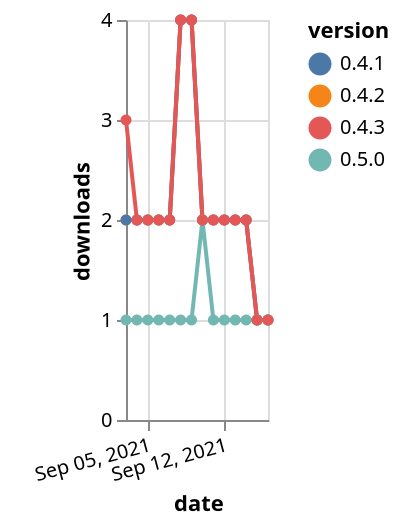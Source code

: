 {"$schema": "https://vega.github.io/schema/vega-lite/v5.json", "description": "A simple bar chart with embedded data.", "data": {"values": [{"date": "2021-09-03", "total": 2353, "delta": 2, "version": "0.4.2"}, {"date": "2021-09-04", "total": 2355, "delta": 2, "version": "0.4.2"}, {"date": "2021-09-05", "total": 2357, "delta": 2, "version": "0.4.2"}, {"date": "2021-09-06", "total": 2359, "delta": 2, "version": "0.4.2"}, {"date": "2021-09-07", "total": 2361, "delta": 2, "version": "0.4.2"}, {"date": "2021-09-08", "total": 2365, "delta": 4, "version": "0.4.2"}, {"date": "2021-09-09", "total": 2369, "delta": 4, "version": "0.4.2"}, {"date": "2021-09-10", "total": 2371, "delta": 2, "version": "0.4.2"}, {"date": "2021-09-11", "total": 2373, "delta": 2, "version": "0.4.2"}, {"date": "2021-09-12", "total": 2375, "delta": 2, "version": "0.4.2"}, {"date": "2021-09-13", "total": 2377, "delta": 2, "version": "0.4.2"}, {"date": "2021-09-14", "total": 2379, "delta": 2, "version": "0.4.2"}, {"date": "2021-09-15", "total": 2380, "delta": 1, "version": "0.4.2"}, {"date": "2021-09-16", "total": 2381, "delta": 1, "version": "0.4.2"}, {"date": "2021-09-03", "total": 2384, "delta": 2, "version": "0.4.1"}, {"date": "2021-09-04", "total": 2386, "delta": 2, "version": "0.4.1"}, {"date": "2021-09-05", "total": 2388, "delta": 2, "version": "0.4.1"}, {"date": "2021-09-06", "total": 2390, "delta": 2, "version": "0.4.1"}, {"date": "2021-09-07", "total": 2392, "delta": 2, "version": "0.4.1"}, {"date": "2021-09-08", "total": 2396, "delta": 4, "version": "0.4.1"}, {"date": "2021-09-09", "total": 2400, "delta": 4, "version": "0.4.1"}, {"date": "2021-09-10", "total": 2402, "delta": 2, "version": "0.4.1"}, {"date": "2021-09-11", "total": 2404, "delta": 2, "version": "0.4.1"}, {"date": "2021-09-12", "total": 2406, "delta": 2, "version": "0.4.1"}, {"date": "2021-09-13", "total": 2408, "delta": 2, "version": "0.4.1"}, {"date": "2021-09-14", "total": 2410, "delta": 2, "version": "0.4.1"}, {"date": "2021-09-15", "total": 2411, "delta": 1, "version": "0.4.1"}, {"date": "2021-09-16", "total": 2412, "delta": 1, "version": "0.4.1"}, {"date": "2021-09-03", "total": 180, "delta": 1, "version": "0.5.0"}, {"date": "2021-09-04", "total": 181, "delta": 1, "version": "0.5.0"}, {"date": "2021-09-05", "total": 182, "delta": 1, "version": "0.5.0"}, {"date": "2021-09-06", "total": 183, "delta": 1, "version": "0.5.0"}, {"date": "2021-09-07", "total": 184, "delta": 1, "version": "0.5.0"}, {"date": "2021-09-08", "total": 185, "delta": 1, "version": "0.5.0"}, {"date": "2021-09-09", "total": 186, "delta": 1, "version": "0.5.0"}, {"date": "2021-09-10", "total": 188, "delta": 2, "version": "0.5.0"}, {"date": "2021-09-11", "total": 189, "delta": 1, "version": "0.5.0"}, {"date": "2021-09-12", "total": 190, "delta": 1, "version": "0.5.0"}, {"date": "2021-09-13", "total": 191, "delta": 1, "version": "0.5.0"}, {"date": "2021-09-14", "total": 192, "delta": 1, "version": "0.5.0"}, {"date": "2021-09-15", "total": 193, "delta": 1, "version": "0.5.0"}, {"date": "2021-09-16", "total": 194, "delta": 1, "version": "0.5.0"}, {"date": "2021-09-03", "total": 2208, "delta": 3, "version": "0.4.3"}, {"date": "2021-09-04", "total": 2210, "delta": 2, "version": "0.4.3"}, {"date": "2021-09-05", "total": 2212, "delta": 2, "version": "0.4.3"}, {"date": "2021-09-06", "total": 2214, "delta": 2, "version": "0.4.3"}, {"date": "2021-09-07", "total": 2216, "delta": 2, "version": "0.4.3"}, {"date": "2021-09-08", "total": 2220, "delta": 4, "version": "0.4.3"}, {"date": "2021-09-09", "total": 2224, "delta": 4, "version": "0.4.3"}, {"date": "2021-09-10", "total": 2226, "delta": 2, "version": "0.4.3"}, {"date": "2021-09-11", "total": 2228, "delta": 2, "version": "0.4.3"}, {"date": "2021-09-12", "total": 2230, "delta": 2, "version": "0.4.3"}, {"date": "2021-09-13", "total": 2232, "delta": 2, "version": "0.4.3"}, {"date": "2021-09-14", "total": 2234, "delta": 2, "version": "0.4.3"}, {"date": "2021-09-15", "total": 2235, "delta": 1, "version": "0.4.3"}, {"date": "2021-09-16", "total": 2236, "delta": 1, "version": "0.4.3"}]}, "width": "container", "mark": {"type": "line", "point": {"filled": true}}, "encoding": {"x": {"field": "date", "type": "temporal", "timeUnit": "yearmonthdate", "title": "date", "axis": {"labelAngle": -15}}, "y": {"field": "delta", "type": "quantitative", "title": "downloads"}, "color": {"field": "version", "type": "nominal"}, "tooltip": {"field": "delta"}}}